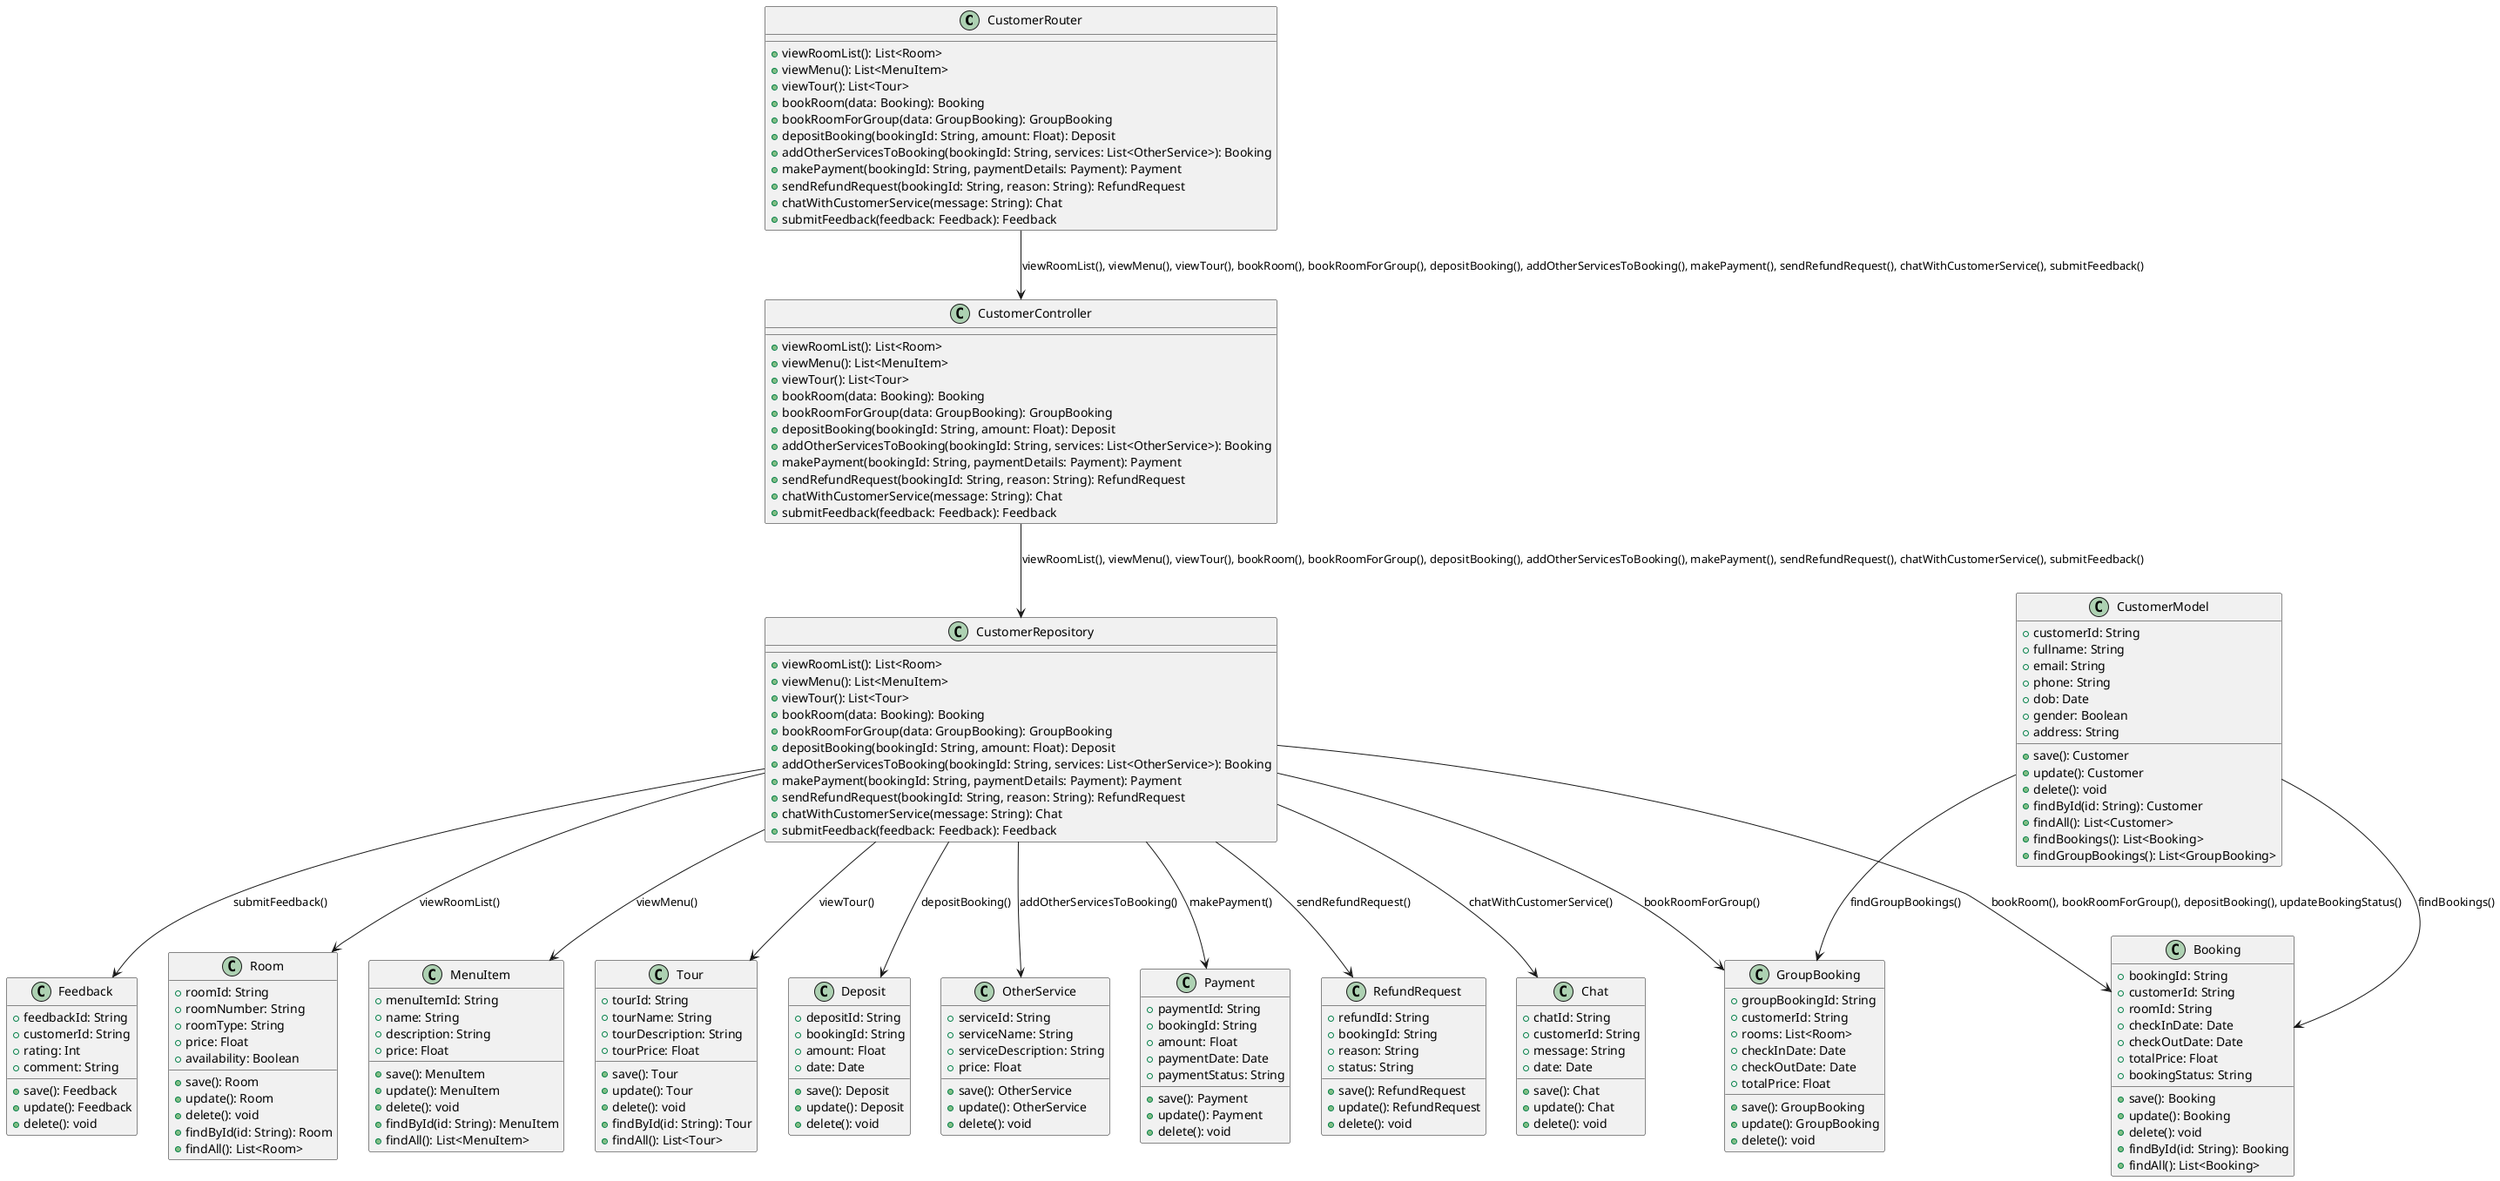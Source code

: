@startuml
class CustomerRouter {
    +viewRoomList(): List<Room>
    +viewMenu(): List<MenuItem>
    +viewTour(): List<Tour>
    +bookRoom(data: Booking): Booking
    +bookRoomForGroup(data: GroupBooking): GroupBooking
    +depositBooking(bookingId: String, amount: Float): Deposit
    +addOtherServicesToBooking(bookingId: String, services: List<OtherService>): Booking
    +makePayment(bookingId: String, paymentDetails: Payment): Payment
    +sendRefundRequest(bookingId: String, reason: String): RefundRequest
    +chatWithCustomerService(message: String): Chat
    +submitFeedback(feedback: Feedback): Feedback
}

class CustomerController {
    +viewRoomList(): List<Room>
    +viewMenu(): List<MenuItem>
    +viewTour(): List<Tour>
    +bookRoom(data: Booking): Booking
    +bookRoomForGroup(data: GroupBooking): GroupBooking
    +depositBooking(bookingId: String, amount: Float): Deposit
    +addOtherServicesToBooking(bookingId: String, services: List<OtherService>): Booking
    +makePayment(bookingId: String, paymentDetails: Payment): Payment
    +sendRefundRequest(bookingId: String, reason: String): RefundRequest
    +chatWithCustomerService(message: String): Chat
    +submitFeedback(feedback: Feedback): Feedback
}

class CustomerRepository {
    +viewRoomList(): List<Room>
    +viewMenu(): List<MenuItem>
    +viewTour(): List<Tour>
    +bookRoom(data: Booking): Booking
    +bookRoomForGroup(data: GroupBooking): GroupBooking
    +depositBooking(bookingId: String, amount: Float): Deposit
    +addOtherServicesToBooking(bookingId: String, services: List<OtherService>): Booking
    +makePayment(bookingId: String, paymentDetails: Payment): Payment
    +sendRefundRequest(bookingId: String, reason: String): RefundRequest
    +chatWithCustomerService(message: String): Chat
    +submitFeedback(feedback: Feedback): Feedback
}

class CustomerModel {
    +customerId: String
    +fullname: String
    +email: String
    +phone: String
    +dob: Date
    +gender: Boolean
    +address: String
    +save(): Customer
    +update(): Customer
    +delete(): void
    +findById(id: String): Customer
    +findAll(): List<Customer>
    +findBookings(): List<Booking>
    +findGroupBookings(): List<GroupBooking>
}

class Room {
    +roomId: String
    +roomNumber: String
    +roomType: String
    +price: Float
    +availability: Boolean
    +save(): Room
    +update(): Room
    +delete(): void
    +findById(id: String): Room
    +findAll(): List<Room>
}

class MenuItem {
    +menuItemId: String
    +name: String
    +description: String
    +price: Float
    +save(): MenuItem
    +update(): MenuItem
    +delete(): void
    +findById(id: String): MenuItem
    +findAll(): List<MenuItem>
}

class Tour {
    +tourId: String
    +tourName: String
    +tourDescription: String
    +tourPrice: Float
    +save(): Tour
    +update(): Tour
    +delete(): void
    +findById(id: String): Tour
    +findAll(): List<Tour>
}

class Booking {
    +bookingId: String
    +customerId: String
    +roomId: String
    +checkInDate: Date
    +checkOutDate: Date
    +totalPrice: Float
    +bookingStatus: String
    +save(): Booking
    +update(): Booking
    +delete(): void
    +findById(id: String): Booking
    +findAll(): List<Booking>
}

class GroupBooking {
    +groupBookingId: String
    +customerId: String
    +rooms: List<Room>
    +checkInDate: Date
    +checkOutDate: Date
    +totalPrice: Float
    +save(): GroupBooking
    +update(): GroupBooking
    +delete(): void
}

class Deposit {
    +depositId: String
    +bookingId: String
    +amount: Float
    +date: Date
    +save(): Deposit
    +update(): Deposit
    +delete(): void
}

class OtherService {
    +serviceId: String
    +serviceName: String
    +serviceDescription: String
    +price: Float
    +save(): OtherService
    +update(): OtherService
    +delete(): void
}

class Payment {
    +paymentId: String
    +bookingId: String
    +amount: Float
    +paymentDate: Date
    +paymentStatus: String
    +save(): Payment
    +update(): Payment
    +delete(): void
}

class RefundRequest {
    +refundId: String
    +bookingId: String
    +reason: String
    +status: String
    +save(): RefundRequest
    +update(): RefundRequest
    +delete(): void
}

class Chat {
    +chatId: String
    +customerId: String
    +message: String
    +date: Date
    +save(): Chat
    +update(): Chat
    +delete(): void
}

class Feedback {
    +feedbackId: String
    +customerId: String
    +rating: Int
    +comment: String
    +save(): Feedback
    +update(): Feedback
    +delete(): void
}

CustomerRouter --> CustomerController : viewRoomList(), viewMenu(), viewTour(), bookRoom(), bookRoomForGroup(), depositBooking(), addOtherServicesToBooking(), makePayment(), sendRefundRequest(), chatWithCustomerService(), submitFeedback()
CustomerController --> CustomerRepository : viewRoomList(), viewMenu(), viewTour(), bookRoom(), bookRoomForGroup(), depositBooking(), addOtherServicesToBooking(), makePayment(), sendRefundRequest(), chatWithCustomerService(), submitFeedback()
CustomerRepository --> Room : viewRoomList()
CustomerRepository --> MenuItem : viewMenu()
CustomerRepository --> Tour : viewTour()
CustomerRepository --> Booking : bookRoom(), bookRoomForGroup(), depositBooking(), updateBookingStatus()
CustomerRepository --> GroupBooking : bookRoomForGroup()
CustomerRepository --> Deposit : depositBooking()
CustomerRepository --> OtherService : addOtherServicesToBooking()
CustomerRepository --> Payment : makePayment()
CustomerRepository --> RefundRequest : sendRefundRequest()
CustomerRepository --> Chat : chatWithCustomerService()
CustomerRepository --> Feedback : submitFeedback()

CustomerModel --> Booking : findBookings()
CustomerModel --> GroupBooking : findGroupBookings()

@enduml

